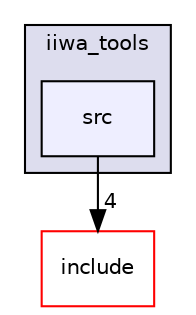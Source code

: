 digraph "/home/lmunier/Documents/robetarme/robetarme-deliverables-wp5/src/iiwa_ros/iiwa_tools/src" {
  compound=true
  node [ fontsize="10", fontname="Helvetica"];
  edge [ labelfontsize="10", labelfontname="Helvetica"];
  subgraph clusterdir_e789eb4300345b263128670793af9cac {
    graph [ bgcolor="#ddddee", pencolor="black", label="iiwa_tools" fontname="Helvetica", fontsize="10", URL="dir_e789eb4300345b263128670793af9cac.html"]
  dir_ed260d6fd2f7faf2feb30d36f4aa8ff6 [shape=box, label="src", style="filled", fillcolor="#eeeeff", pencolor="black", URL="dir_ed260d6fd2f7faf2feb30d36f4aa8ff6.html"];
  }
  dir_e6a6a7e182a5ee95c3fcd45e6f82caaa [shape=box label="include" fillcolor="white" style="filled" color="red" URL="dir_e6a6a7e182a5ee95c3fcd45e6f82caaa.html"];
  dir_ed260d6fd2f7faf2feb30d36f4aa8ff6->dir_e6a6a7e182a5ee95c3fcd45e6f82caaa [headlabel="4", labeldistance=1.5 headhref="dir_000037_000034.html"];
}
